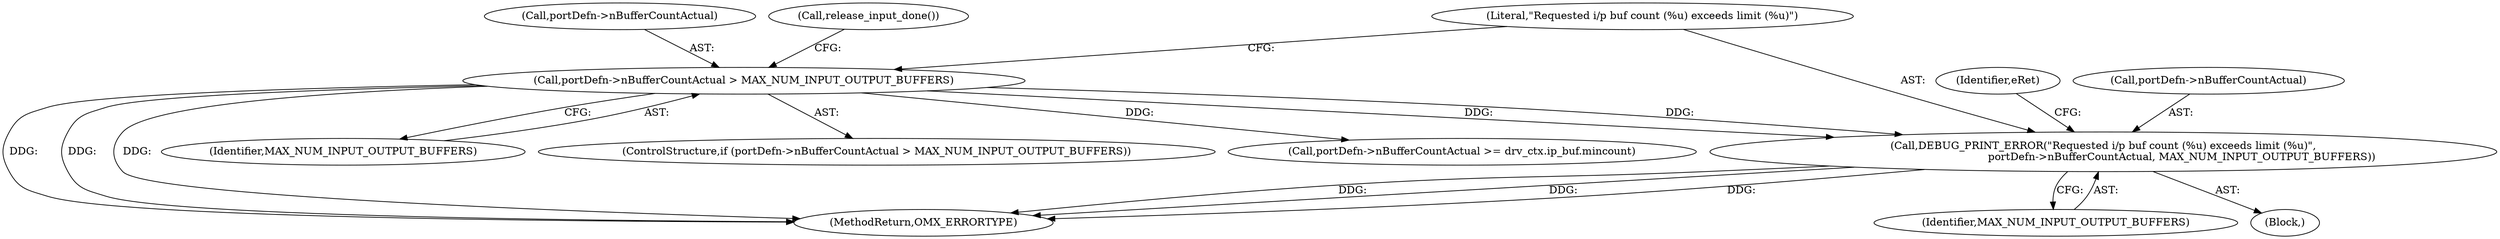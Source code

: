 digraph "0_Android_46e305be6e670a5a0041b0b4861122a0f1aabefa_2@pointer" {
"1001247" [label="(Call,DEBUG_PRINT_ERROR(\"Requested i/p buf count (%u) exceeds limit (%u)\",\n                                               portDefn->nBufferCountActual, MAX_NUM_INPUT_OUTPUT_BUFFERS))"];
"1001241" [label="(Call,portDefn->nBufferCountActual > MAX_NUM_INPUT_OUTPUT_BUFFERS)"];
"1001241" [label="(Call,portDefn->nBufferCountActual > MAX_NUM_INPUT_OUTPUT_BUFFERS)"];
"1001242" [label="(Call,portDefn->nBufferCountActual)"];
"1001269" [label="(Call,portDefn->nBufferCountActual >= drv_ctx.ip_buf.mincount)"];
"1001246" [label="(Block,)"];
"1001254" [label="(Identifier,eRet)"];
"1001247" [label="(Call,DEBUG_PRINT_ERROR(\"Requested i/p buf count (%u) exceeds limit (%u)\",\n                                               portDefn->nBufferCountActual, MAX_NUM_INPUT_OUTPUT_BUFFERS))"];
"1001249" [label="(Call,portDefn->nBufferCountActual)"];
"1003158" [label="(MethodReturn,OMX_ERRORTYPE)"];
"1001245" [label="(Identifier,MAX_NUM_INPUT_OUTPUT_BUFFERS)"];
"1001259" [label="(Call,release_input_done())"];
"1001248" [label="(Literal,\"Requested i/p buf count (%u) exceeds limit (%u)\")"];
"1001252" [label="(Identifier,MAX_NUM_INPUT_OUTPUT_BUFFERS)"];
"1001240" [label="(ControlStructure,if (portDefn->nBufferCountActual > MAX_NUM_INPUT_OUTPUT_BUFFERS))"];
"1001247" -> "1001246"  [label="AST: "];
"1001247" -> "1001252"  [label="CFG: "];
"1001248" -> "1001247"  [label="AST: "];
"1001249" -> "1001247"  [label="AST: "];
"1001252" -> "1001247"  [label="AST: "];
"1001254" -> "1001247"  [label="CFG: "];
"1001247" -> "1003158"  [label="DDG: "];
"1001247" -> "1003158"  [label="DDG: "];
"1001247" -> "1003158"  [label="DDG: "];
"1001241" -> "1001247"  [label="DDG: "];
"1001241" -> "1001247"  [label="DDG: "];
"1001241" -> "1001240"  [label="AST: "];
"1001241" -> "1001245"  [label="CFG: "];
"1001242" -> "1001241"  [label="AST: "];
"1001245" -> "1001241"  [label="AST: "];
"1001248" -> "1001241"  [label="CFG: "];
"1001259" -> "1001241"  [label="CFG: "];
"1001241" -> "1003158"  [label="DDG: "];
"1001241" -> "1003158"  [label="DDG: "];
"1001241" -> "1003158"  [label="DDG: "];
"1001241" -> "1001269"  [label="DDG: "];
}
